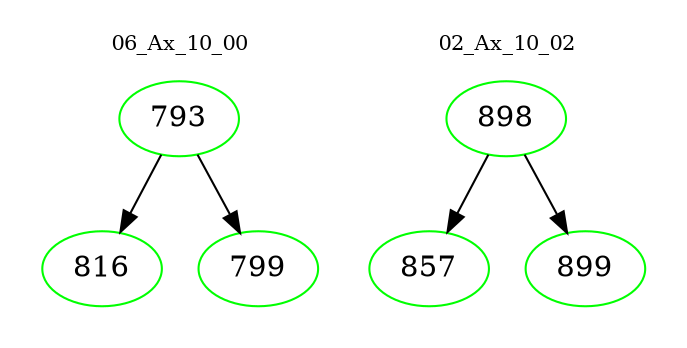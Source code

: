 digraph{
subgraph cluster_0 {
color = white
label = "06_Ax_10_00";
fontsize=10;
T0_793 [label="793", color="green"]
T0_793 -> T0_816 [color="black"]
T0_816 [label="816", color="green"]
T0_793 -> T0_799 [color="black"]
T0_799 [label="799", color="green"]
}
subgraph cluster_1 {
color = white
label = "02_Ax_10_02";
fontsize=10;
T1_898 [label="898", color="green"]
T1_898 -> T1_857 [color="black"]
T1_857 [label="857", color="green"]
T1_898 -> T1_899 [color="black"]
T1_899 [label="899", color="green"]
}
}
